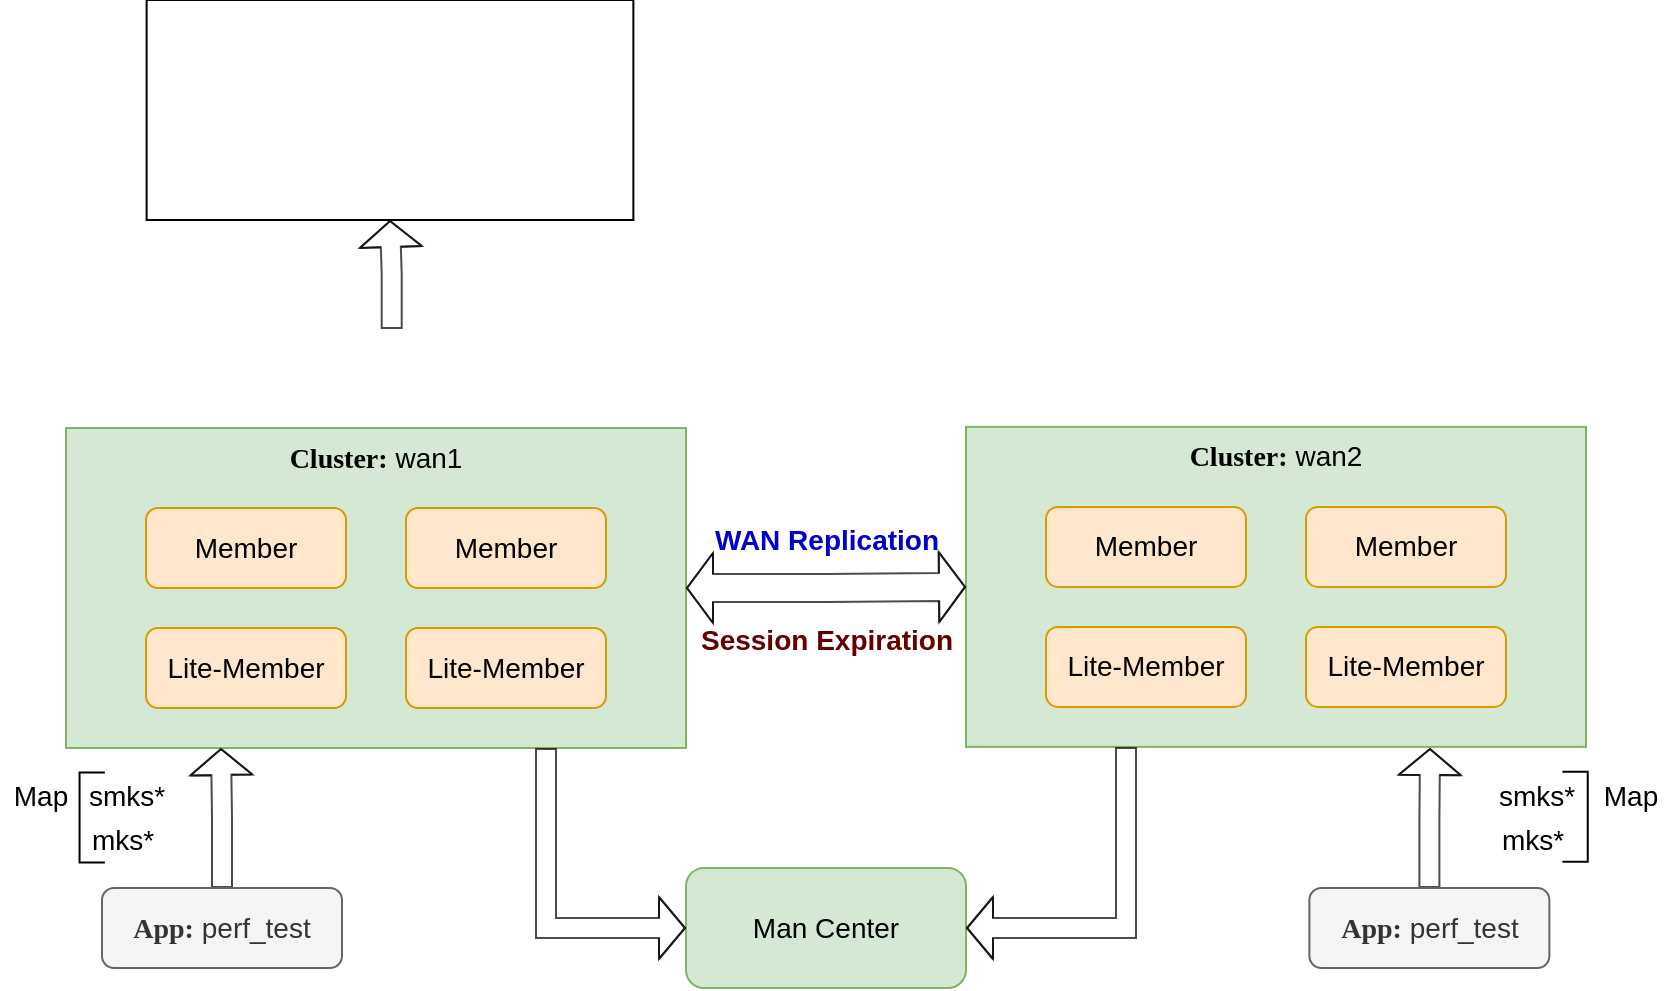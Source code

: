 <mxfile version="18.0.6" type="device"><diagram id="xYwLR2UqlYT7eMp3bA7n" name="Page-1"><mxGraphModel dx="1106" dy="892" grid="1" gridSize="10" guides="1" tooltips="1" connect="1" arrows="1" fold="1" page="1" pageScale="1" pageWidth="1100" pageHeight="850" math="0" shadow="0"><root><mxCell id="0"/><mxCell id="1" parent="0"/><mxCell id="jrV6Bs1qph51l29dAwSj-9" value="" style="shape=image;verticalLabelPosition=bottom;labelBackgroundColor=default;verticalAlign=top;aspect=fixed;imageAspect=0;image=https://fiverr-res.cloudinary.com/images/q_auto,f_auto/gigs/167890554/original/26535556fe1527010ed9956630daac40035a0439/setup-prometheus-and-grafana-monitoring-for-kubernetes.jpg;clipPath=inset(25.25% 9.67% 18.81% 7%);imageBorder=default;strokeWidth=1;" vertex="1" parent="1"><mxGeometry x="210.32" y="96" width="243.36" height="110" as="geometry"/></mxCell><mxCell id="jrV6Bs1qph51l29dAwSj-12" value="" style="group;perimeterSpacing=0;fontSize=14;" vertex="1" connectable="0" parent="1"><mxGeometry x="170" y="310" width="310" height="160" as="geometry"/></mxCell><mxCell id="jrV6Bs1qph51l29dAwSj-1" value="&lt;font face=&quot;Comic Sans MS&quot; style=&quot;font-size: 14px;&quot;&gt;&lt;b style=&quot;font-size: 14px;&quot;&gt;Cluster:&lt;/b&gt;&lt;/font&gt; wan1" style="rounded=0;whiteSpace=wrap;html=1;align=center;verticalAlign=top;fillColor=#d5e8d4;strokeColor=#82b366;fontSize=14;" vertex="1" parent="jrV6Bs1qph51l29dAwSj-12"><mxGeometry width="310" height="160" as="geometry"/></mxCell><mxCell id="jrV6Bs1qph51l29dAwSj-3" value="Member" style="rounded=1;whiteSpace=wrap;html=1;fontFamily=Helvetica;fillColor=#ffe6cc;strokeColor=#d79b00;fontSize=14;" vertex="1" parent="jrV6Bs1qph51l29dAwSj-12"><mxGeometry x="40" y="40" width="100" height="40" as="geometry"/></mxCell><mxCell id="jrV6Bs1qph51l29dAwSj-4" value="Member" style="rounded=1;whiteSpace=wrap;html=1;fontFamily=Helvetica;fillColor=#ffe6cc;strokeColor=#d79b00;fontSize=14;" vertex="1" parent="jrV6Bs1qph51l29dAwSj-12"><mxGeometry x="170" y="40" width="100" height="40" as="geometry"/></mxCell><mxCell id="jrV6Bs1qph51l29dAwSj-5" value="Lite-Member" style="rounded=1;whiteSpace=wrap;html=1;fontFamily=Helvetica;fillColor=#ffe6cc;strokeColor=#d79b00;fontSize=14;" vertex="1" parent="jrV6Bs1qph51l29dAwSj-12"><mxGeometry x="40" y="100" width="100" height="40" as="geometry"/></mxCell><mxCell id="jrV6Bs1qph51l29dAwSj-6" value="Lite-Member" style="rounded=1;whiteSpace=wrap;html=1;fontFamily=Helvetica;fillColor=#ffe6cc;strokeColor=#d79b00;fontSize=14;" vertex="1" parent="jrV6Bs1qph51l29dAwSj-12"><mxGeometry x="170" y="100" width="100" height="40" as="geometry"/></mxCell><mxCell id="jrV6Bs1qph51l29dAwSj-44" style="edgeStyle=orthogonalEdgeStyle;shape=flexArrow;rounded=0;jumpStyle=arc;orthogonalLoop=1;jettySize=auto;html=1;entryX=0.5;entryY=1;entryDx=0;entryDy=0;fontFamily=Comic Sans MS;startArrow=none;startFill=0;startSize=2;endSize=4;sourcePerimeterSpacing=0;targetPerimeterSpacing=4;strokeWidth=1;opacity=70;" edge="1" parent="1" source="jrV6Bs1qph51l29dAwSj-20" target="jrV6Bs1qph51l29dAwSj-9"><mxGeometry relative="1" as="geometry"/></mxCell><mxCell id="jrV6Bs1qph51l29dAwSj-20" value="" style="shape=image;verticalLabelPosition=bottom;labelBackgroundColor=default;verticalAlign=top;aspect=fixed;imageAspect=0;image=https://hazelcast.com/brand-assets/files/hazelcast-horz-flat-lg.png;" vertex="1" parent="1"><mxGeometry x="220" y="260.56" width="225.7" height="46.44" as="geometry"/></mxCell><mxCell id="jrV6Bs1qph51l29dAwSj-21" value="" style="group;fontSize=14;" vertex="1" connectable="0" parent="1"><mxGeometry x="620" y="309.44" width="310" height="160" as="geometry"/></mxCell><mxCell id="jrV6Bs1qph51l29dAwSj-22" value="&lt;font face=&quot;Comic Sans MS&quot; style=&quot;font-size: 14px;&quot;&gt;&lt;b style=&quot;font-size: 14px;&quot;&gt;Cluster:&lt;/b&gt;&lt;/font&gt; wan2" style="rounded=0;whiteSpace=wrap;html=1;align=center;verticalAlign=top;fillColor=#d5e8d4;strokeColor=#82b366;fontSize=14;" vertex="1" parent="jrV6Bs1qph51l29dAwSj-21"><mxGeometry width="310" height="160" as="geometry"/></mxCell><mxCell id="jrV6Bs1qph51l29dAwSj-23" value="Member" style="rounded=1;whiteSpace=wrap;html=1;fontFamily=Helvetica;fillColor=#ffe6cc;strokeColor=#d79b00;fontSize=14;" vertex="1" parent="jrV6Bs1qph51l29dAwSj-21"><mxGeometry x="40" y="40" width="100" height="40" as="geometry"/></mxCell><mxCell id="jrV6Bs1qph51l29dAwSj-24" value="Member" style="rounded=1;whiteSpace=wrap;html=1;fontFamily=Helvetica;fillColor=#ffe6cc;strokeColor=#d79b00;fontSize=14;" vertex="1" parent="jrV6Bs1qph51l29dAwSj-21"><mxGeometry x="170" y="40" width="100" height="40" as="geometry"/></mxCell><mxCell id="jrV6Bs1qph51l29dAwSj-25" value="Lite-Member" style="rounded=1;whiteSpace=wrap;html=1;fontFamily=Helvetica;fillColor=#ffe6cc;strokeColor=#d79b00;fontSize=14;" vertex="1" parent="jrV6Bs1qph51l29dAwSj-21"><mxGeometry x="40" y="100" width="100" height="40" as="geometry"/></mxCell><mxCell id="jrV6Bs1qph51l29dAwSj-26" value="Lite-Member" style="rounded=1;whiteSpace=wrap;html=1;fontFamily=Helvetica;fillColor=#ffe6cc;strokeColor=#d79b00;fontSize=14;" vertex="1" parent="jrV6Bs1qph51l29dAwSj-21"><mxGeometry x="170" y="100" width="100" height="40" as="geometry"/></mxCell><mxCell id="jrV6Bs1qph51l29dAwSj-27" value="" style="shape=image;verticalLabelPosition=bottom;labelBackgroundColor=default;verticalAlign=top;aspect=fixed;imageAspect=0;image=https://hazelcast.com/brand-assets/files/hazelcast-horz-flat-lg.png;" vertex="1" parent="1"><mxGeometry x="670" y="260" width="225.7" height="46.44" as="geometry"/></mxCell><mxCell id="jrV6Bs1qph51l29dAwSj-29" value="WAN Replication" style="text;html=1;resizable=0;autosize=1;align=center;verticalAlign=middle;points=[];fillColor=none;strokeColor=none;rounded=0;fontFamily=Helvetica;fontStyle=1;fontColor=#0000CC;fontSize=14;" vertex="1" parent="1"><mxGeometry x="485" y="356" width="130" height="20" as="geometry"/></mxCell><mxCell id="jrV6Bs1qph51l29dAwSj-39" style="edgeStyle=orthogonalEdgeStyle;rounded=0;orthogonalLoop=1;jettySize=auto;html=1;entryX=0.25;entryY=1;entryDx=0;entryDy=0;fontFamily=Helvetica;strokeWidth=1;opacity=70;shape=flexArrow;endSize=4;startSize=2;fontSize=14;" edge="1" parent="1" source="jrV6Bs1qph51l29dAwSj-30" target="jrV6Bs1qph51l29dAwSj-1"><mxGeometry relative="1" as="geometry"/></mxCell><mxCell id="jrV6Bs1qph51l29dAwSj-30" value="&lt;font face=&quot;Comic Sans MS&quot; style=&quot;font-size: 14px;&quot;&gt;&lt;b style=&quot;font-size: 14px;&quot;&gt;App:&lt;/b&gt;&lt;/font&gt; perf_test" style="rounded=1;whiteSpace=wrap;html=1;fontFamily=Helvetica;strokeWidth=1;fillColor=#f5f5f5;fontColor=#333333;strokeColor=#666666;fontSize=14;" vertex="1" parent="1"><mxGeometry x="188" y="540" width="120" height="40" as="geometry"/></mxCell><mxCell id="jrV6Bs1qph51l29dAwSj-31" value="Man Center" style="rounded=1;whiteSpace=wrap;html=1;fontFamily=Helvetica;strokeWidth=1;fillColor=#d5e8d4;strokeColor=#82b366;perimeterSpacing=0;fontSize=14;" vertex="1" parent="1"><mxGeometry x="480" y="530" width="140" height="60" as="geometry"/></mxCell><mxCell id="jrV6Bs1qph51l29dAwSj-43" style="edgeStyle=orthogonalEdgeStyle;shape=flexArrow;rounded=0;jumpStyle=arc;orthogonalLoop=1;jettySize=auto;html=1;exitX=0.5;exitY=0;exitDx=0;exitDy=0;fontFamily=Helvetica;startArrow=none;startFill=0;startSize=2;endSize=4;sourcePerimeterSpacing=0;targetPerimeterSpacing=4;strokeWidth=1;opacity=70;fontSize=14;" edge="1" parent="1" source="jrV6Bs1qph51l29dAwSj-32"><mxGeometry relative="1" as="geometry"><mxPoint x="852" y="470" as="targetPoint"/></mxGeometry></mxCell><mxCell id="jrV6Bs1qph51l29dAwSj-32" value="&lt;font face=&quot;Comic Sans MS&quot; style=&quot;font-size: 14px;&quot;&gt;&lt;b style=&quot;font-size: 14px;&quot;&gt;App:&lt;/b&gt;&lt;/font&gt; perf_test" style="rounded=1;whiteSpace=wrap;html=1;fontFamily=Helvetica;strokeWidth=1;fillColor=#f5f5f5;fontColor=#333333;strokeColor=#666666;fontSize=14;" vertex="1" parent="1"><mxGeometry x="791.7" y="540" width="120" height="40" as="geometry"/></mxCell><mxCell id="jrV6Bs1qph51l29dAwSj-40" style="edgeStyle=orthogonalEdgeStyle;shape=flexArrow;rounded=0;jumpStyle=arc;orthogonalLoop=1;jettySize=auto;html=1;entryX=0;entryY=0.5;entryDx=0;entryDy=0;fontFamily=Helvetica;startSize=4;endSize=4;strokeWidth=1;opacity=70;startArrow=block;targetPerimeterSpacing=4;sourcePerimeterSpacing=0;width=14;fontSize=14;" edge="1" parent="1" source="jrV6Bs1qph51l29dAwSj-1" target="jrV6Bs1qph51l29dAwSj-22"><mxGeometry relative="1" as="geometry"/></mxCell><mxCell id="jrV6Bs1qph51l29dAwSj-41" style="edgeStyle=orthogonalEdgeStyle;shape=flexArrow;rounded=0;jumpStyle=arc;orthogonalLoop=1;jettySize=auto;html=1;entryX=1;entryY=0.5;entryDx=0;entryDy=0;fontFamily=Helvetica;startArrow=none;startSize=2;endSize=4;strokeWidth=1;opacity=70;startFill=0;fontSize=14;" edge="1" parent="1" source="jrV6Bs1qph51l29dAwSj-22" target="jrV6Bs1qph51l29dAwSj-31"><mxGeometry relative="1" as="geometry"><Array as="points"><mxPoint x="700" y="560"/></Array></mxGeometry></mxCell><mxCell id="jrV6Bs1qph51l29dAwSj-42" style="edgeStyle=orthogonalEdgeStyle;shape=flexArrow;rounded=0;jumpStyle=arc;orthogonalLoop=1;jettySize=auto;html=1;entryX=0;entryY=0.5;entryDx=0;entryDy=0;fontFamily=Helvetica;startArrow=none;startFill=0;startSize=2;endSize=4;strokeWidth=1;opacity=70;fontSize=14;" edge="1" parent="1" source="jrV6Bs1qph51l29dAwSj-1" target="jrV6Bs1qph51l29dAwSj-31"><mxGeometry relative="1" as="geometry"><Array as="points"><mxPoint x="410" y="560"/></Array></mxGeometry></mxCell><mxCell id="jrV6Bs1qph51l29dAwSj-45" value="&lt;font face=&quot;Helvetica&quot; style=&quot;font-size: 14px;&quot;&gt;Session Expiration&lt;/font&gt;" style="text;html=1;resizable=0;autosize=1;align=center;verticalAlign=middle;points=[];fillColor=none;strokeColor=none;rounded=0;fontFamily=Comic Sans MS;fontStyle=1;fontColor=#660000;fontSize=14;" vertex="1" parent="1"><mxGeometry x="480" y="406" width="140" height="20" as="geometry"/></mxCell><mxCell id="jrV6Bs1qph51l29dAwSj-54" value="" style="group;fontSize=14;" vertex="1" connectable="0" parent="1"><mxGeometry x="137" y="482.225" width="88" height="45.0" as="geometry"/></mxCell><mxCell id="jrV6Bs1qph51l29dAwSj-46" value="&lt;font color=&quot;#000000&quot; style=&quot;font-size: 14px;&quot;&gt;Map&lt;br style=&quot;font-size: 14px;&quot;&gt;&lt;/font&gt;" style="text;html=1;resizable=0;autosize=1;align=center;verticalAlign=middle;points=[];fillColor=none;strokeColor=none;rounded=0;fontFamily=Helvetica;fontColor=#0000CC;fontSize=14;" vertex="1" parent="jrV6Bs1qph51l29dAwSj-54"><mxGeometry y="1.775" width="40" height="20" as="geometry"/></mxCell><mxCell id="jrV6Bs1qph51l29dAwSj-47" value="&lt;font color=&quot;#000000&quot; style=&quot;font-size: 14px;&quot;&gt;smks*&lt;br style=&quot;font-size: 14px;&quot;&gt;&lt;/font&gt;" style="text;html=1;resizable=0;autosize=1;align=center;verticalAlign=middle;points=[];fillColor=none;strokeColor=none;rounded=0;fontFamily=Helvetica;fontColor=#0000CC;fontSize=14;" vertex="1" parent="jrV6Bs1qph51l29dAwSj-54"><mxGeometry x="38" y="1.775" width="50" height="20" as="geometry"/></mxCell><mxCell id="jrV6Bs1qph51l29dAwSj-48" value="&lt;font color=&quot;#000000&quot; style=&quot;font-size: 14px;&quot;&gt;mks*&lt;br style=&quot;font-size: 14px;&quot;&gt;&lt;/font&gt;" style="text;html=1;resizable=0;autosize=1;align=center;verticalAlign=middle;points=[];fillColor=none;strokeColor=none;rounded=0;fontFamily=Helvetica;fontColor=#0000CC;fontSize=14;" vertex="1" parent="jrV6Bs1qph51l29dAwSj-54"><mxGeometry x="36" y="23.925" width="50" height="20" as="geometry"/></mxCell><mxCell id="jrV6Bs1qph51l29dAwSj-49" value="" style="shape=partialRectangle;whiteSpace=wrap;html=1;bottom=1;right=1;left=1;top=0;fillColor=none;routingCenterX=-0.5;fontFamily=Helvetica;fontColor=#000000;strokeWidth=1;rotation=90;fontSize=14;" vertex="1" parent="jrV6Bs1qph51l29dAwSj-54"><mxGeometry x="23.35" y="16.425" width="45" height="12.15" as="geometry"/></mxCell><mxCell id="jrV6Bs1qph51l29dAwSj-55" value="" style="group;fontSize=14;" vertex="1" connectable="0" parent="1"><mxGeometry x="880" y="481.875" width="92.3" height="45.0" as="geometry"/></mxCell><mxCell id="jrV6Bs1qph51l29dAwSj-50" value="&lt;font color=&quot;#000000&quot; style=&quot;font-size: 14px;&quot;&gt;Map&lt;br style=&quot;font-size: 14px;&quot;&gt;&lt;/font&gt;" style="text;html=1;resizable=0;autosize=1;align=center;verticalAlign=middle;points=[];fillColor=none;strokeColor=none;rounded=0;fontFamily=Helvetica;fontColor=#0000CC;fontSize=14;" vertex="1" parent="jrV6Bs1qph51l29dAwSj-55"><mxGeometry x="52.3" y="1.775" width="40" height="20" as="geometry"/></mxCell><mxCell id="jrV6Bs1qph51l29dAwSj-51" value="&lt;font color=&quot;#000000&quot; style=&quot;font-size: 14px;&quot;&gt;smks*&lt;br style=&quot;font-size: 14px;&quot;&gt;&lt;/font&gt;" style="text;html=1;resizable=0;autosize=1;align=center;verticalAlign=middle;points=[];fillColor=none;strokeColor=none;rounded=0;fontFamily=Helvetica;fontColor=#0000CC;fontSize=14;" vertex="1" parent="jrV6Bs1qph51l29dAwSj-55"><mxGeometry y="1.775" width="50" height="20" as="geometry"/></mxCell><mxCell id="jrV6Bs1qph51l29dAwSj-52" value="&lt;font color=&quot;#000000&quot; style=&quot;font-size: 14px;&quot;&gt;mks*&lt;br style=&quot;font-size: 14px;&quot;&gt;&lt;/font&gt;" style="text;html=1;resizable=0;autosize=1;align=center;verticalAlign=middle;points=[];fillColor=none;strokeColor=none;rounded=0;fontFamily=Helvetica;fontColor=#0000CC;fontSize=14;" vertex="1" parent="jrV6Bs1qph51l29dAwSj-55"><mxGeometry x="-2" y="23.925" width="50" height="20" as="geometry"/></mxCell><mxCell id="jrV6Bs1qph51l29dAwSj-53" value="" style="shape=partialRectangle;whiteSpace=wrap;html=1;bottom=1;right=1;left=1;top=0;fillColor=none;routingCenterX=-0.5;fontFamily=Helvetica;fontColor=#000000;strokeWidth=1;rotation=-90;fontSize=14;" vertex="1" parent="jrV6Bs1qph51l29dAwSj-55"><mxGeometry x="22.3" y="16.425" width="45" height="12.15" as="geometry"/></mxCell></root></mxGraphModel></diagram></mxfile>